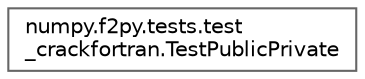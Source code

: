 digraph "Graphical Class Hierarchy"
{
 // LATEX_PDF_SIZE
  bgcolor="transparent";
  edge [fontname=Helvetica,fontsize=10,labelfontname=Helvetica,labelfontsize=10];
  node [fontname=Helvetica,fontsize=10,shape=box,height=0.2,width=0.4];
  rankdir="LR";
  Node0 [id="Node000000",label="numpy.f2py.tests.test\l_crackfortran.TestPublicPrivate",height=0.2,width=0.4,color="grey40", fillcolor="white", style="filled",URL="$d9/db3/classnumpy_1_1f2py_1_1tests_1_1test__crackfortran_1_1TestPublicPrivate.html",tooltip=" "];
}
